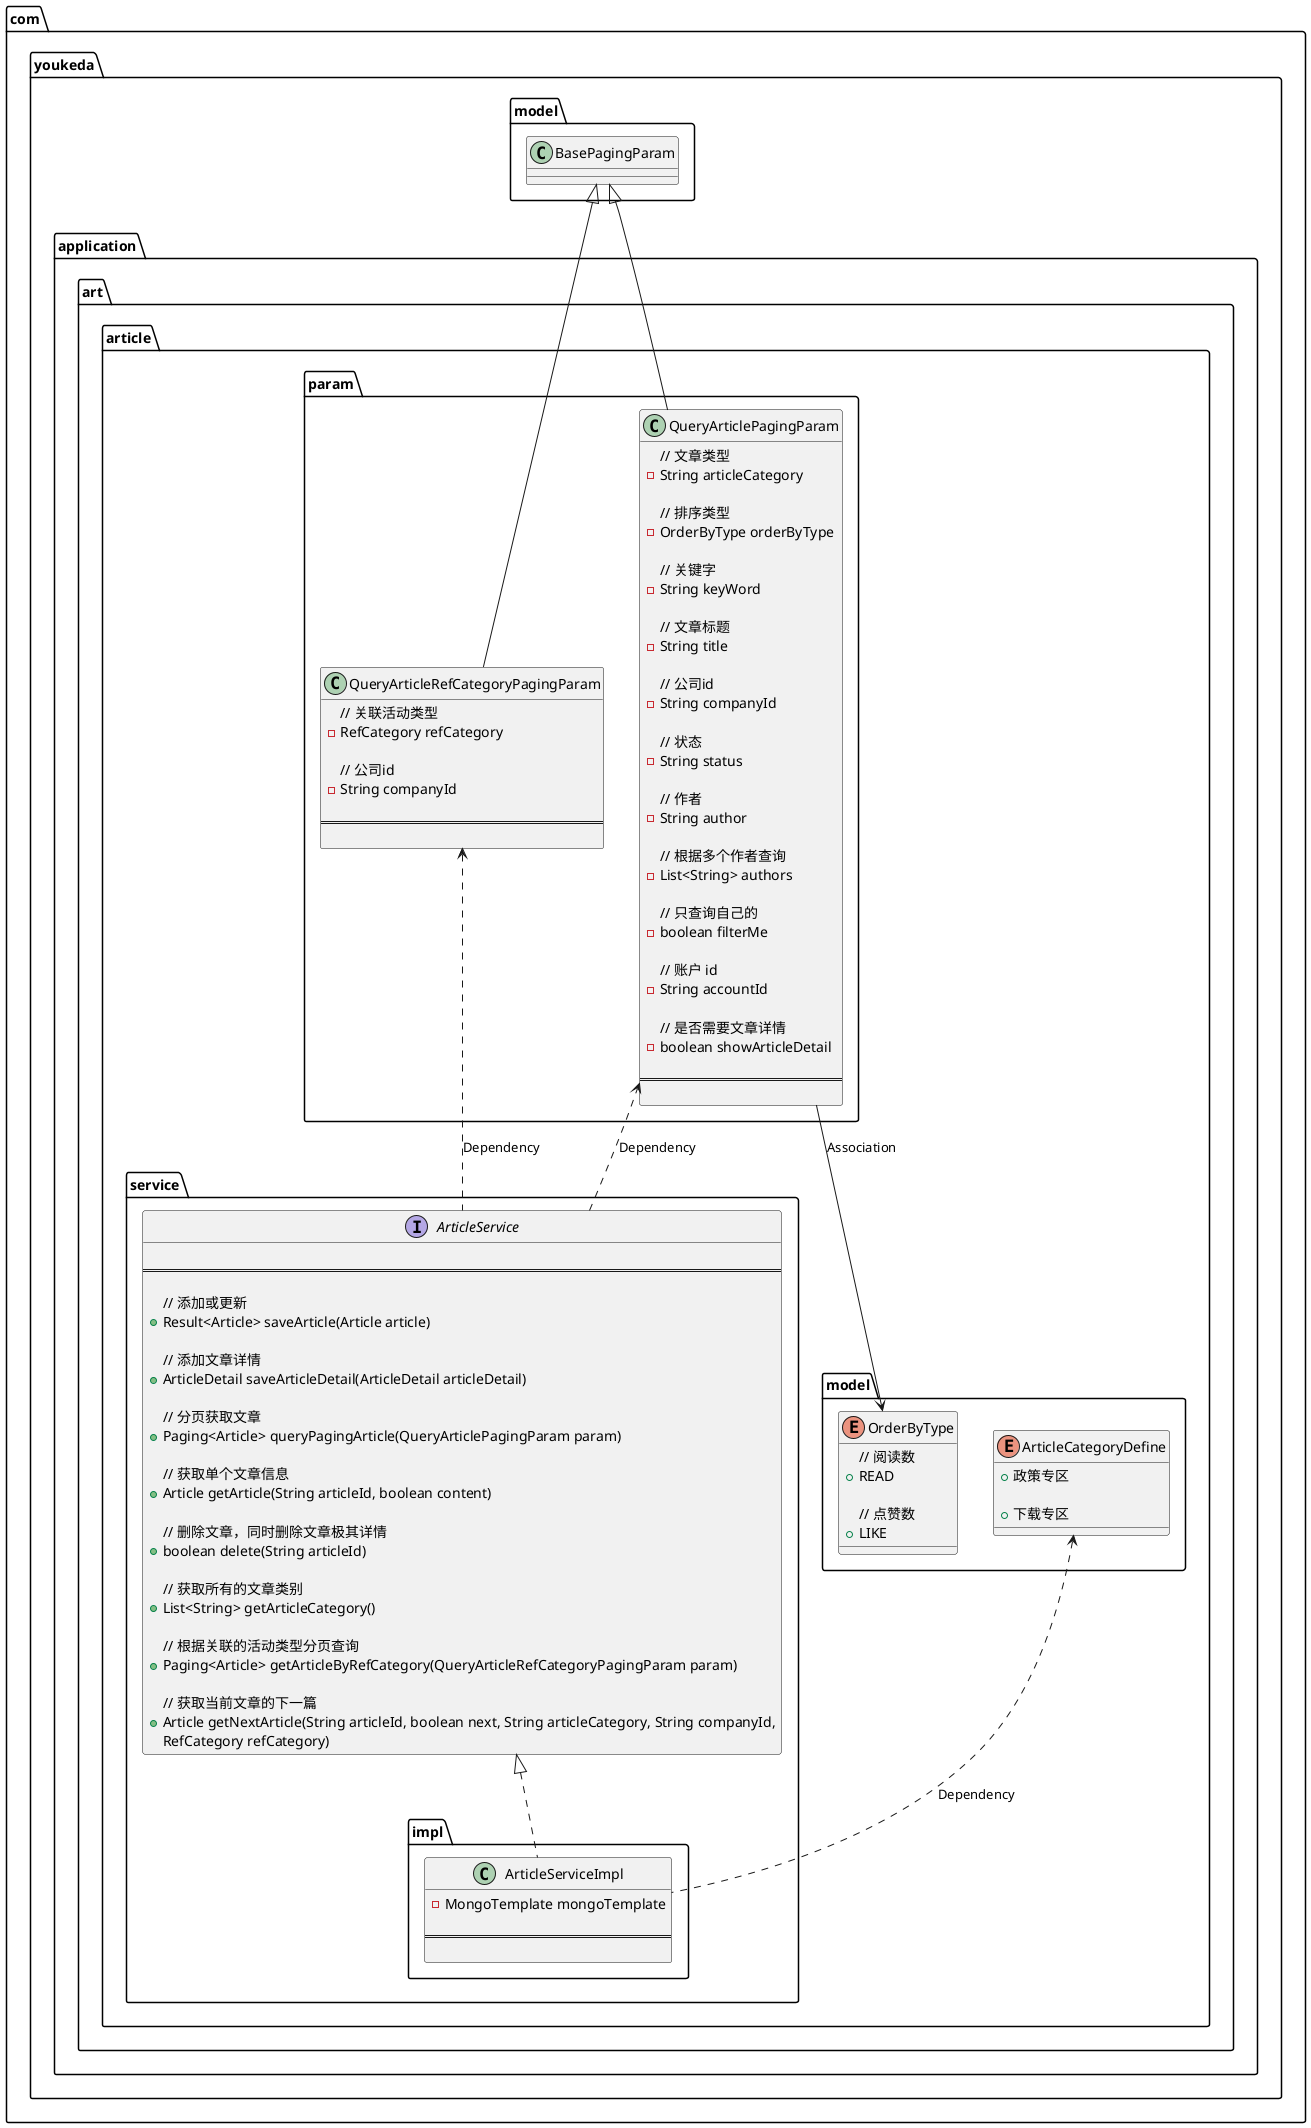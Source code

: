 @startuml
class com.youkeda.application.art.article.param.QueryArticlePagingParam {
// 文章类型
- String articleCategory

// 排序类型
- OrderByType orderByType

// 关键字
- String keyWord

// 文章标题
- String title

// 公司id
- String companyId

// 状态
- String status

// 作者
- String author

// 根据多个作者查询
- List<String> authors

// 只查询自己的
- boolean filterMe

// 账户 id
- String accountId

// 是否需要文章详情
- boolean showArticleDetail

====

}

interface com.youkeda.application.art.article.service.ArticleService {

====

// 添加或更新
+ Result<Article> saveArticle(Article article)

// 添加文章详情
+ ArticleDetail saveArticleDetail(ArticleDetail articleDetail)

// 分页获取文章
+ Paging<Article> queryPagingArticle(QueryArticlePagingParam param)

// 获取单个文章信息
+ Article getArticle(String articleId, boolean content)

// 删除文章，同时删除文章极其详情
+ boolean delete(String articleId)

// 获取所有的文章类别
+ List<String> getArticleCategory()

// 根据关联的活动类型分页查询
+ Paging<Article> getArticleByRefCategory(QueryArticleRefCategoryPagingParam param)

// 获取当前文章的下一篇
+ Article getNextArticle(String articleId, boolean next, String articleCategory, String companyId,
                                                    RefCategory refCategory)
}

class com.youkeda.application.art.article.param.QueryArticleRefCategoryPagingParam {
// 关联活动类型
- RefCategory refCategory

// 公司id
- String companyId

====

}
class com.youkeda.application.art.article.service.impl.ArticleServiceImpl {
- MongoTemplate mongoTemplate

====

}

enum com.youkeda.application.art.article.model.ArticleCategoryDefine {
+ 政策专区

+ 下载专区
}

enum com.youkeda.application.art.article.model.OrderByType {
// 阅读数
+ READ

// 点赞数
+ LIKE
}

com.youkeda.model.BasePagingParam <|-down- com.youkeda.application.art.article.param.QueryArticlePagingParam
com.youkeda.model.BasePagingParam <|-down- com.youkeda.application.art.article.param.QueryArticleRefCategoryPagingParam
com.youkeda.application.art.article.service.ArticleService <|.. com.youkeda.application.art.article.service.impl.ArticleServiceImpl

com.youkeda.application.art.article.service.ArticleService .up.> com.youkeda.application.art.article.param.QueryArticleRefCategoryPagingParam : Dependency
com.youkeda.application.art.article.service.ArticleService ..> com.youkeda.application.art.article.param.QueryArticlePagingParam : Dependency

com.youkeda.application.art.article.param.QueryArticlePagingParam --> com.youkeda.application.art.article.model.OrderByType : Association

com.youkeda.application.art.article.service.impl.ArticleServiceImpl .up.> com.youkeda.application.art.article.model.ArticleCategoryDefine : Dependency

@enduml
